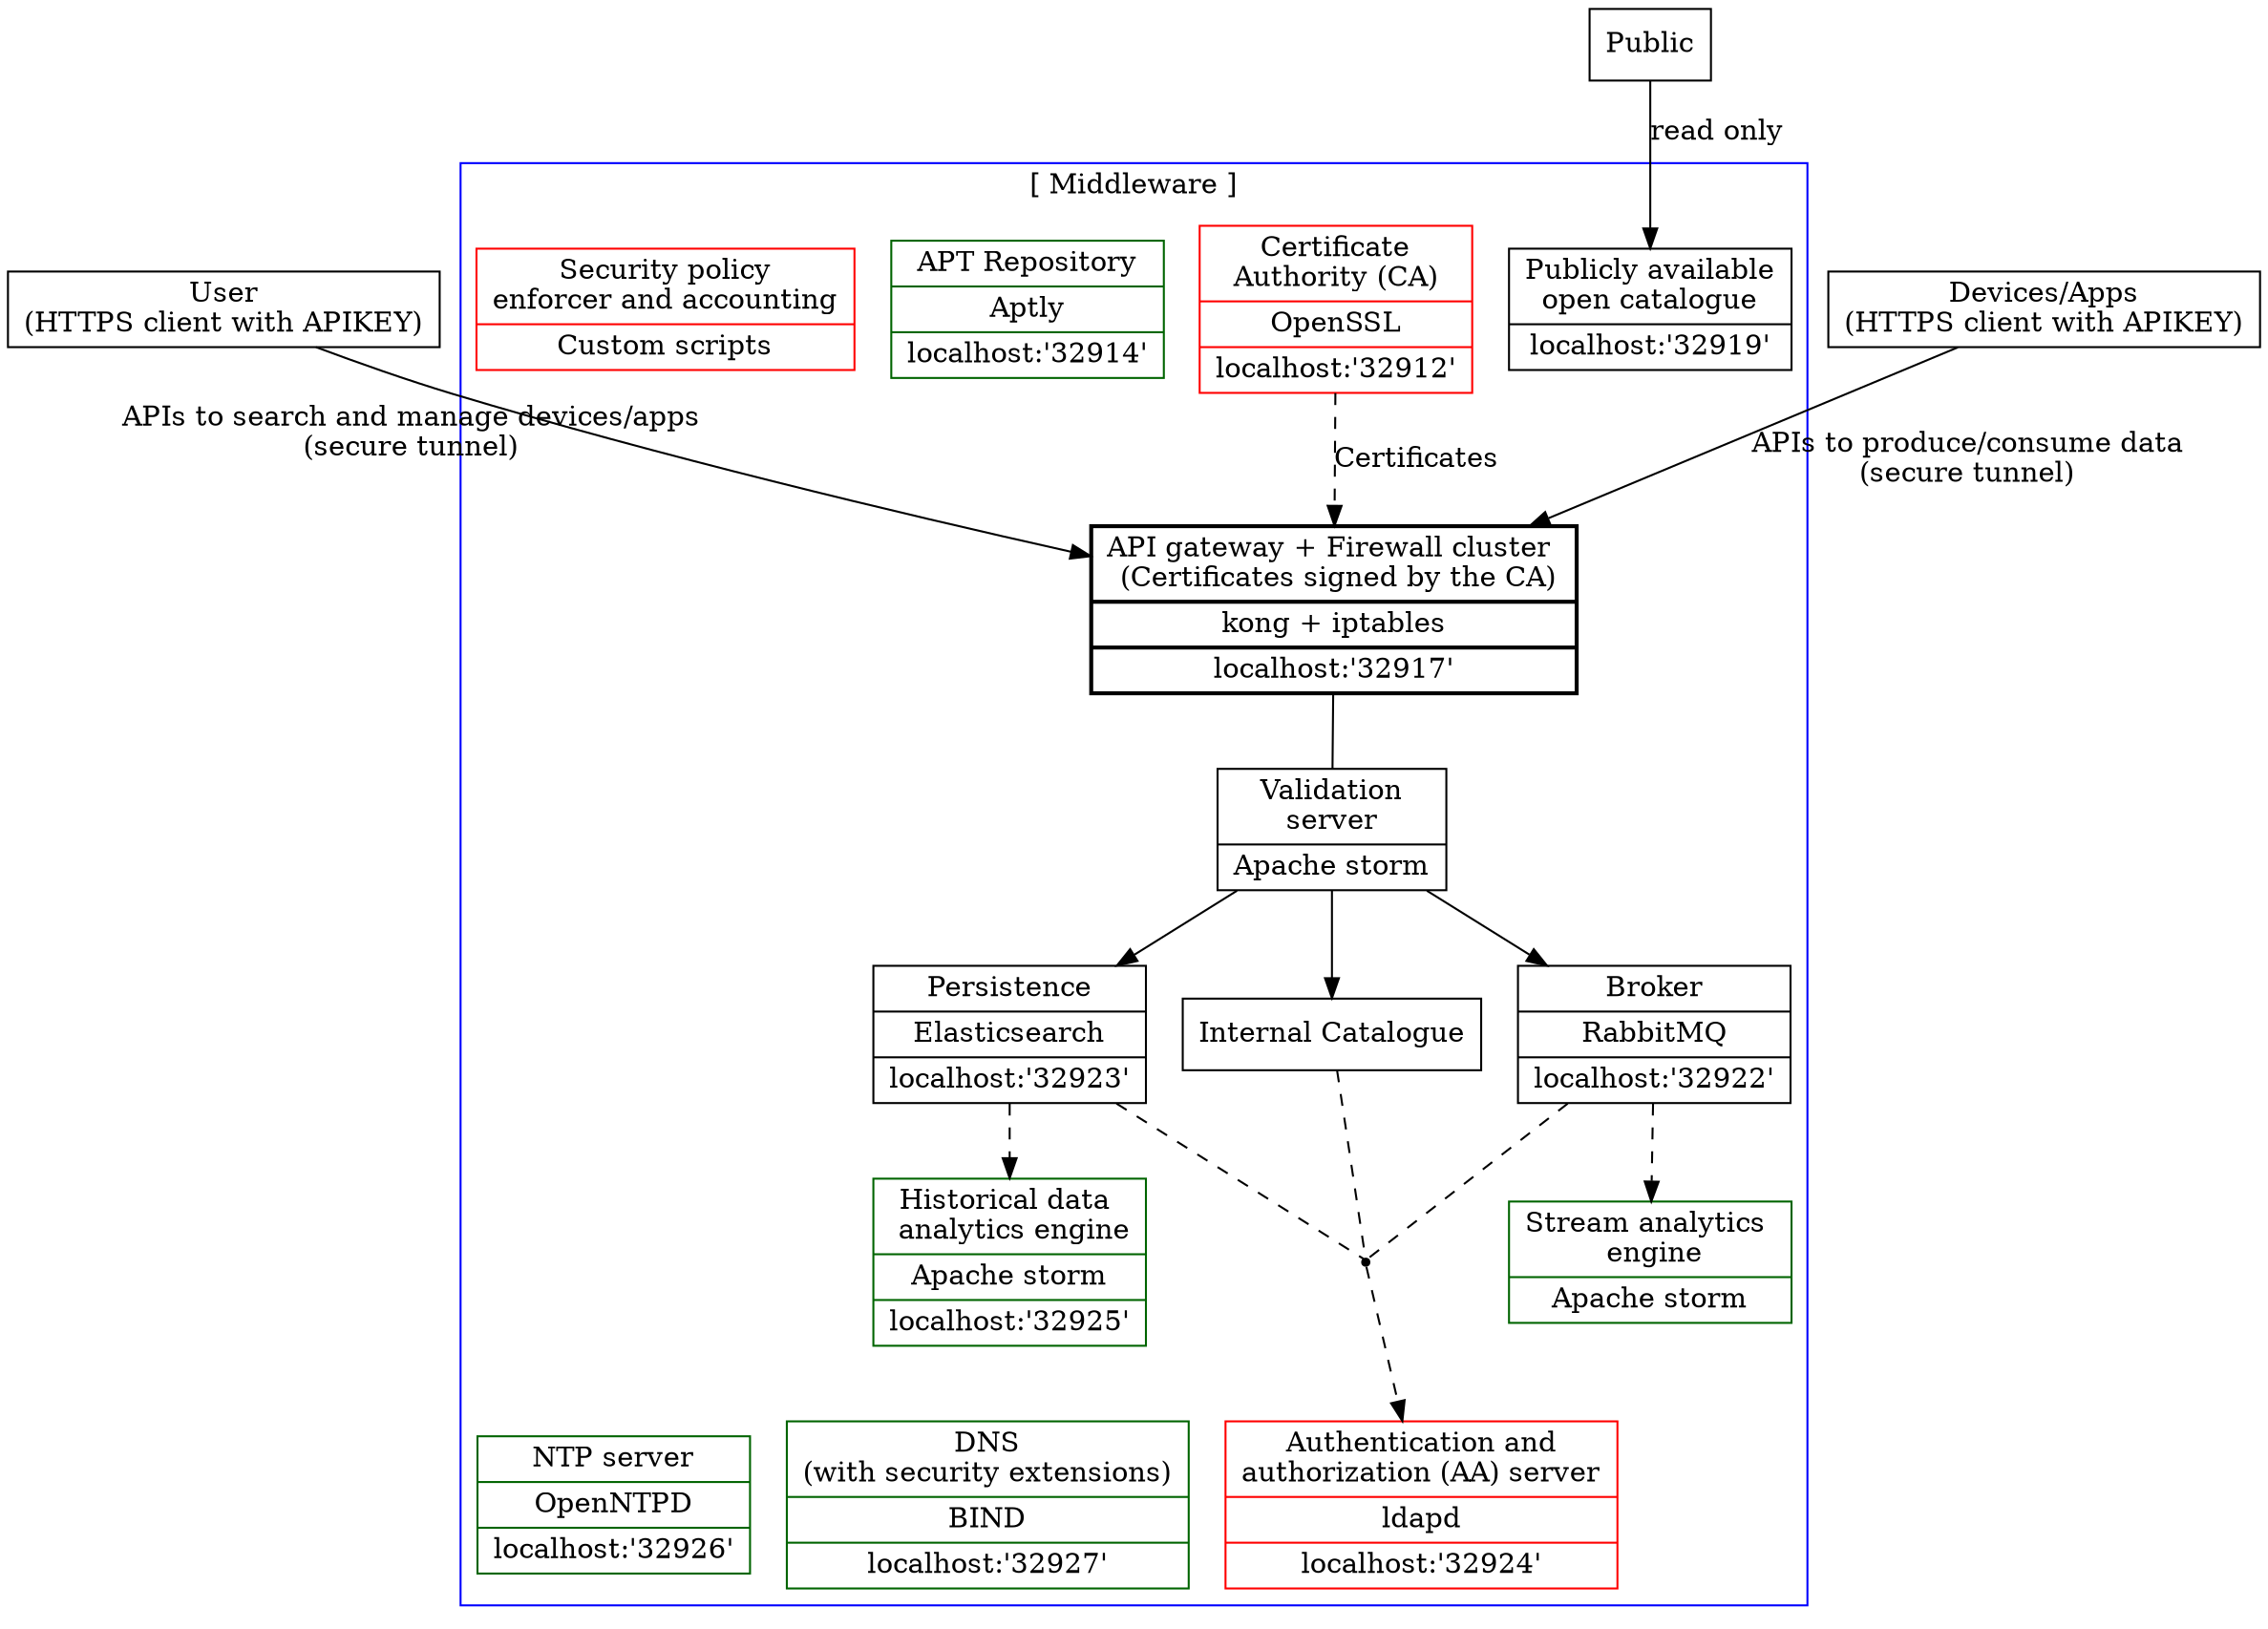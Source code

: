 digraph {
	node [shape=record]
	edge [minlen=1]
	Individual_User [label="User\n(HTTPS client with APIKEY)"]
	Devices [label="Devices/Apps\n(HTTPS client with APIKEY)"]
	Public [label=Public]
	Public -> PublicCatalogue [label="read only"]
	Individual_User -> Firewall [xlabel="APIs to search and manage devices/apps\n(secure tunnel)"]
	Devices -> Firewall [label="APIs to produce/consume data\n(secure tunnel)"]
{rankdir=LR;Public, Individual_User, Devices}
	subgraph cluster_0 {
		graph [color=blue label="[ Middleware ]" shape=record]
		Persistence [label="{Persistence|Elasticsearch | localhost:'32923'}"]
		Broker [label="{Broker|RabbitMQ | localhost:'32922'}"]
		LDAP [label="{Authentication and\nauthorization (AA) server|ldapd | localhost:'32924'}" color=red]
		CA [label="{Certificate\nAuthority (CA)|OpenSSL | localhost:'32912'}" color=red]
		PublicCatalogue [label="{Publicly available\nopen catalogue | localhost:'32919'}"]
		Firewall [label="{API gateway + Firewall cluster \n (Certificates signed by the CA) | kong + iptables | localhost:'32917'}" style=bold]
		HistoryAnalytics [label="{Historical data \n analytics engine|Apache storm | localhost:'32925'}" color=darkgreen]
		StreamAnalytics [label="{Stream analytics \n engine|Apache storm}" color=darkgreen]
		apt_repo [label="{APT Repository|Aptly | localhost:'32914'}" color=darkgreen]
		DNS [label="{DNS\n(with security extensions)|BIND | localhost:'32927'}" color=darkgreen]
		NTP [label="{NTP server|OpenNTPD | localhost:'32926'}" color=darkgreen]
		PolicyEnforcer [label="{Security policy\nenforcer and accounting|Custom scripts}" color=red]
		Catalogue [label="{Internal Catalogue}"]
		Validation [label="{Validation\nserver|Apache storm}"]
		point [shape=point]
		Broker -> point [arrowhead=none style=dashed]
		Persistence -> point [arrowhead=none style=dashed]
		Catalogue -> point [arrowhead=none style=dashed]
		point -> LDAP [style=dashed]
		Firewall -> Validation [arrowhead=none]
		Validation -> Broker
		Broker -> StreamAnalytics [style=dashed]
		Validation -> Persistence
		Validation -> Catalogue
		Persistence -> HistoryAnalytics [style=dashed]
		CA -> Firewall [label=Certificates style=dashed]
	{rank=same; CA;PolicyEnforcer;PublicCatalogue}
	{rank=same; DNS;LDAP;NTP}
	{rank=same;HistoryAnalytics;StreamAnalytics}
	}
}
